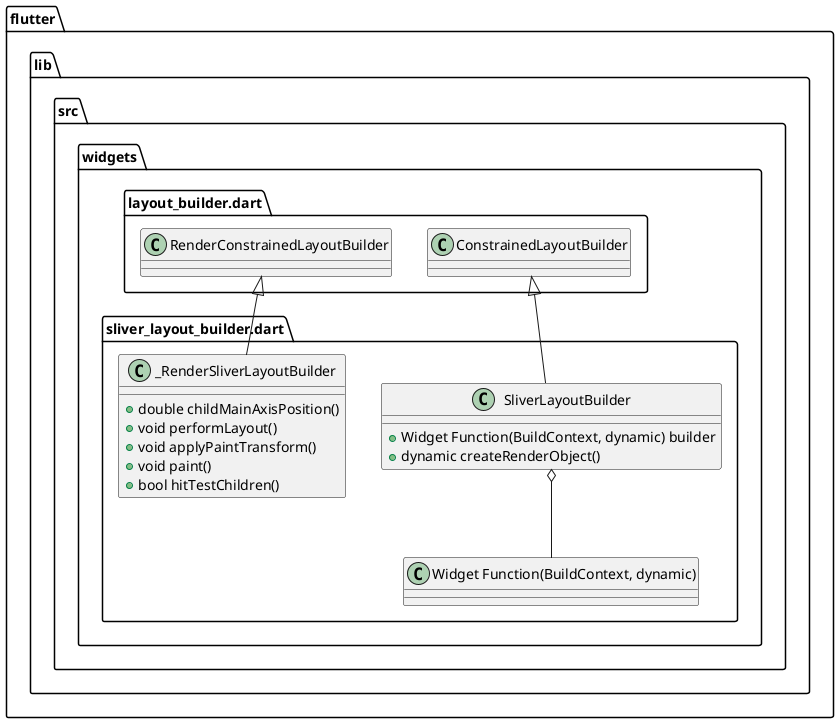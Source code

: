 @startuml
set namespaceSeparator ::

class "flutter::lib::src::widgets::sliver_layout_builder.dart::SliverLayoutBuilder" {
  +Widget Function(BuildContext, dynamic) builder
  +dynamic createRenderObject()
}

"flutter::lib::src::widgets::sliver_layout_builder.dart::SliverLayoutBuilder" o-- "flutter::lib::src::widgets::sliver_layout_builder.dart::Widget Function(BuildContext, dynamic)"
"flutter::lib::src::widgets::layout_builder.dart::ConstrainedLayoutBuilder" <|-- "flutter::lib::src::widgets::sliver_layout_builder.dart::SliverLayoutBuilder"

class "flutter::lib::src::widgets::sliver_layout_builder.dart::_RenderSliverLayoutBuilder" {
  +double childMainAxisPosition()
  +void performLayout()
  +void applyPaintTransform()
  +void paint()
  +bool hitTestChildren()
}

"flutter::lib::src::widgets::layout_builder.dart::RenderConstrainedLayoutBuilder" <|-- "flutter::lib::src::widgets::sliver_layout_builder.dart::_RenderSliverLayoutBuilder"


@enduml